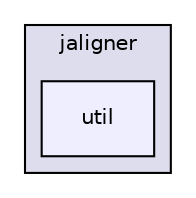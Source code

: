 digraph "java/jaligner/util" {
  compound=true
  node [ fontsize="10", fontname="Helvetica"];
  edge [ labelfontsize="10", labelfontname="Helvetica"];
  subgraph clusterdir_c17c136ee8cc04f76d688c588acae175 {
    graph [ bgcolor="#ddddee", pencolor="black", label="jaligner" fontname="Helvetica", fontsize="10", URL="dir_c17c136ee8cc04f76d688c588acae175.html"]
  dir_feb9f4a7947fd66c73a421328d918b66 [shape=box, label="util", style="filled", fillcolor="#eeeeff", pencolor="black", URL="dir_feb9f4a7947fd66c73a421328d918b66.html"];
  }
}
